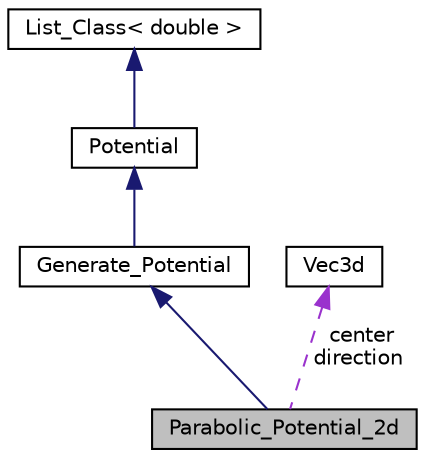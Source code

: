 digraph "Parabolic_Potential_2d"
{
  edge [fontname="Helvetica",fontsize="10",labelfontname="Helvetica",labelfontsize="10"];
  node [fontname="Helvetica",fontsize="10",shape=record];
  Node1 [label="Parabolic_Potential_2d",height=0.2,width=0.4,color="black", fillcolor="grey75", style="filled", fontcolor="black"];
  Node2 -> Node1 [dir="back",color="midnightblue",fontsize="10",style="solid",fontname="Helvetica"];
  Node2 [label="Generate_Potential",height=0.2,width=0.4,color="black", fillcolor="white", style="filled",URL="$classGenerate__Potential.html",tooltip="Potential generator: interface with \"generate(positionfile)\" function. "];
  Node3 -> Node2 [dir="back",color="midnightblue",fontsize="10",style="solid",fontname="Helvetica"];
  Node3 [label="Potential",height=0.2,width=0.4,color="black", fillcolor="white", style="filled",URL="$classPotential.html",tooltip="Structure to store values for the potational on each atom of a given structure. "];
  Node4 -> Node3 [dir="back",color="midnightblue",fontsize="10",style="solid",fontname="Helvetica"];
  Node4 [label="List_Class\< double \>",height=0.2,width=0.4,color="black", fillcolor="white", style="filled",URL="$classList__Class.html"];
  Node5 -> Node1 [dir="back",color="darkorchid3",fontsize="10",style="dashed",label=" center\ndirection" ,fontname="Helvetica"];
  Node5 [label="Vec3d",height=0.2,width=0.4,color="black", fillcolor="white", style="filled",URL="$classVec3d.html",tooltip="Class to store positions and to handle operations on 3d vectors. "];
}
